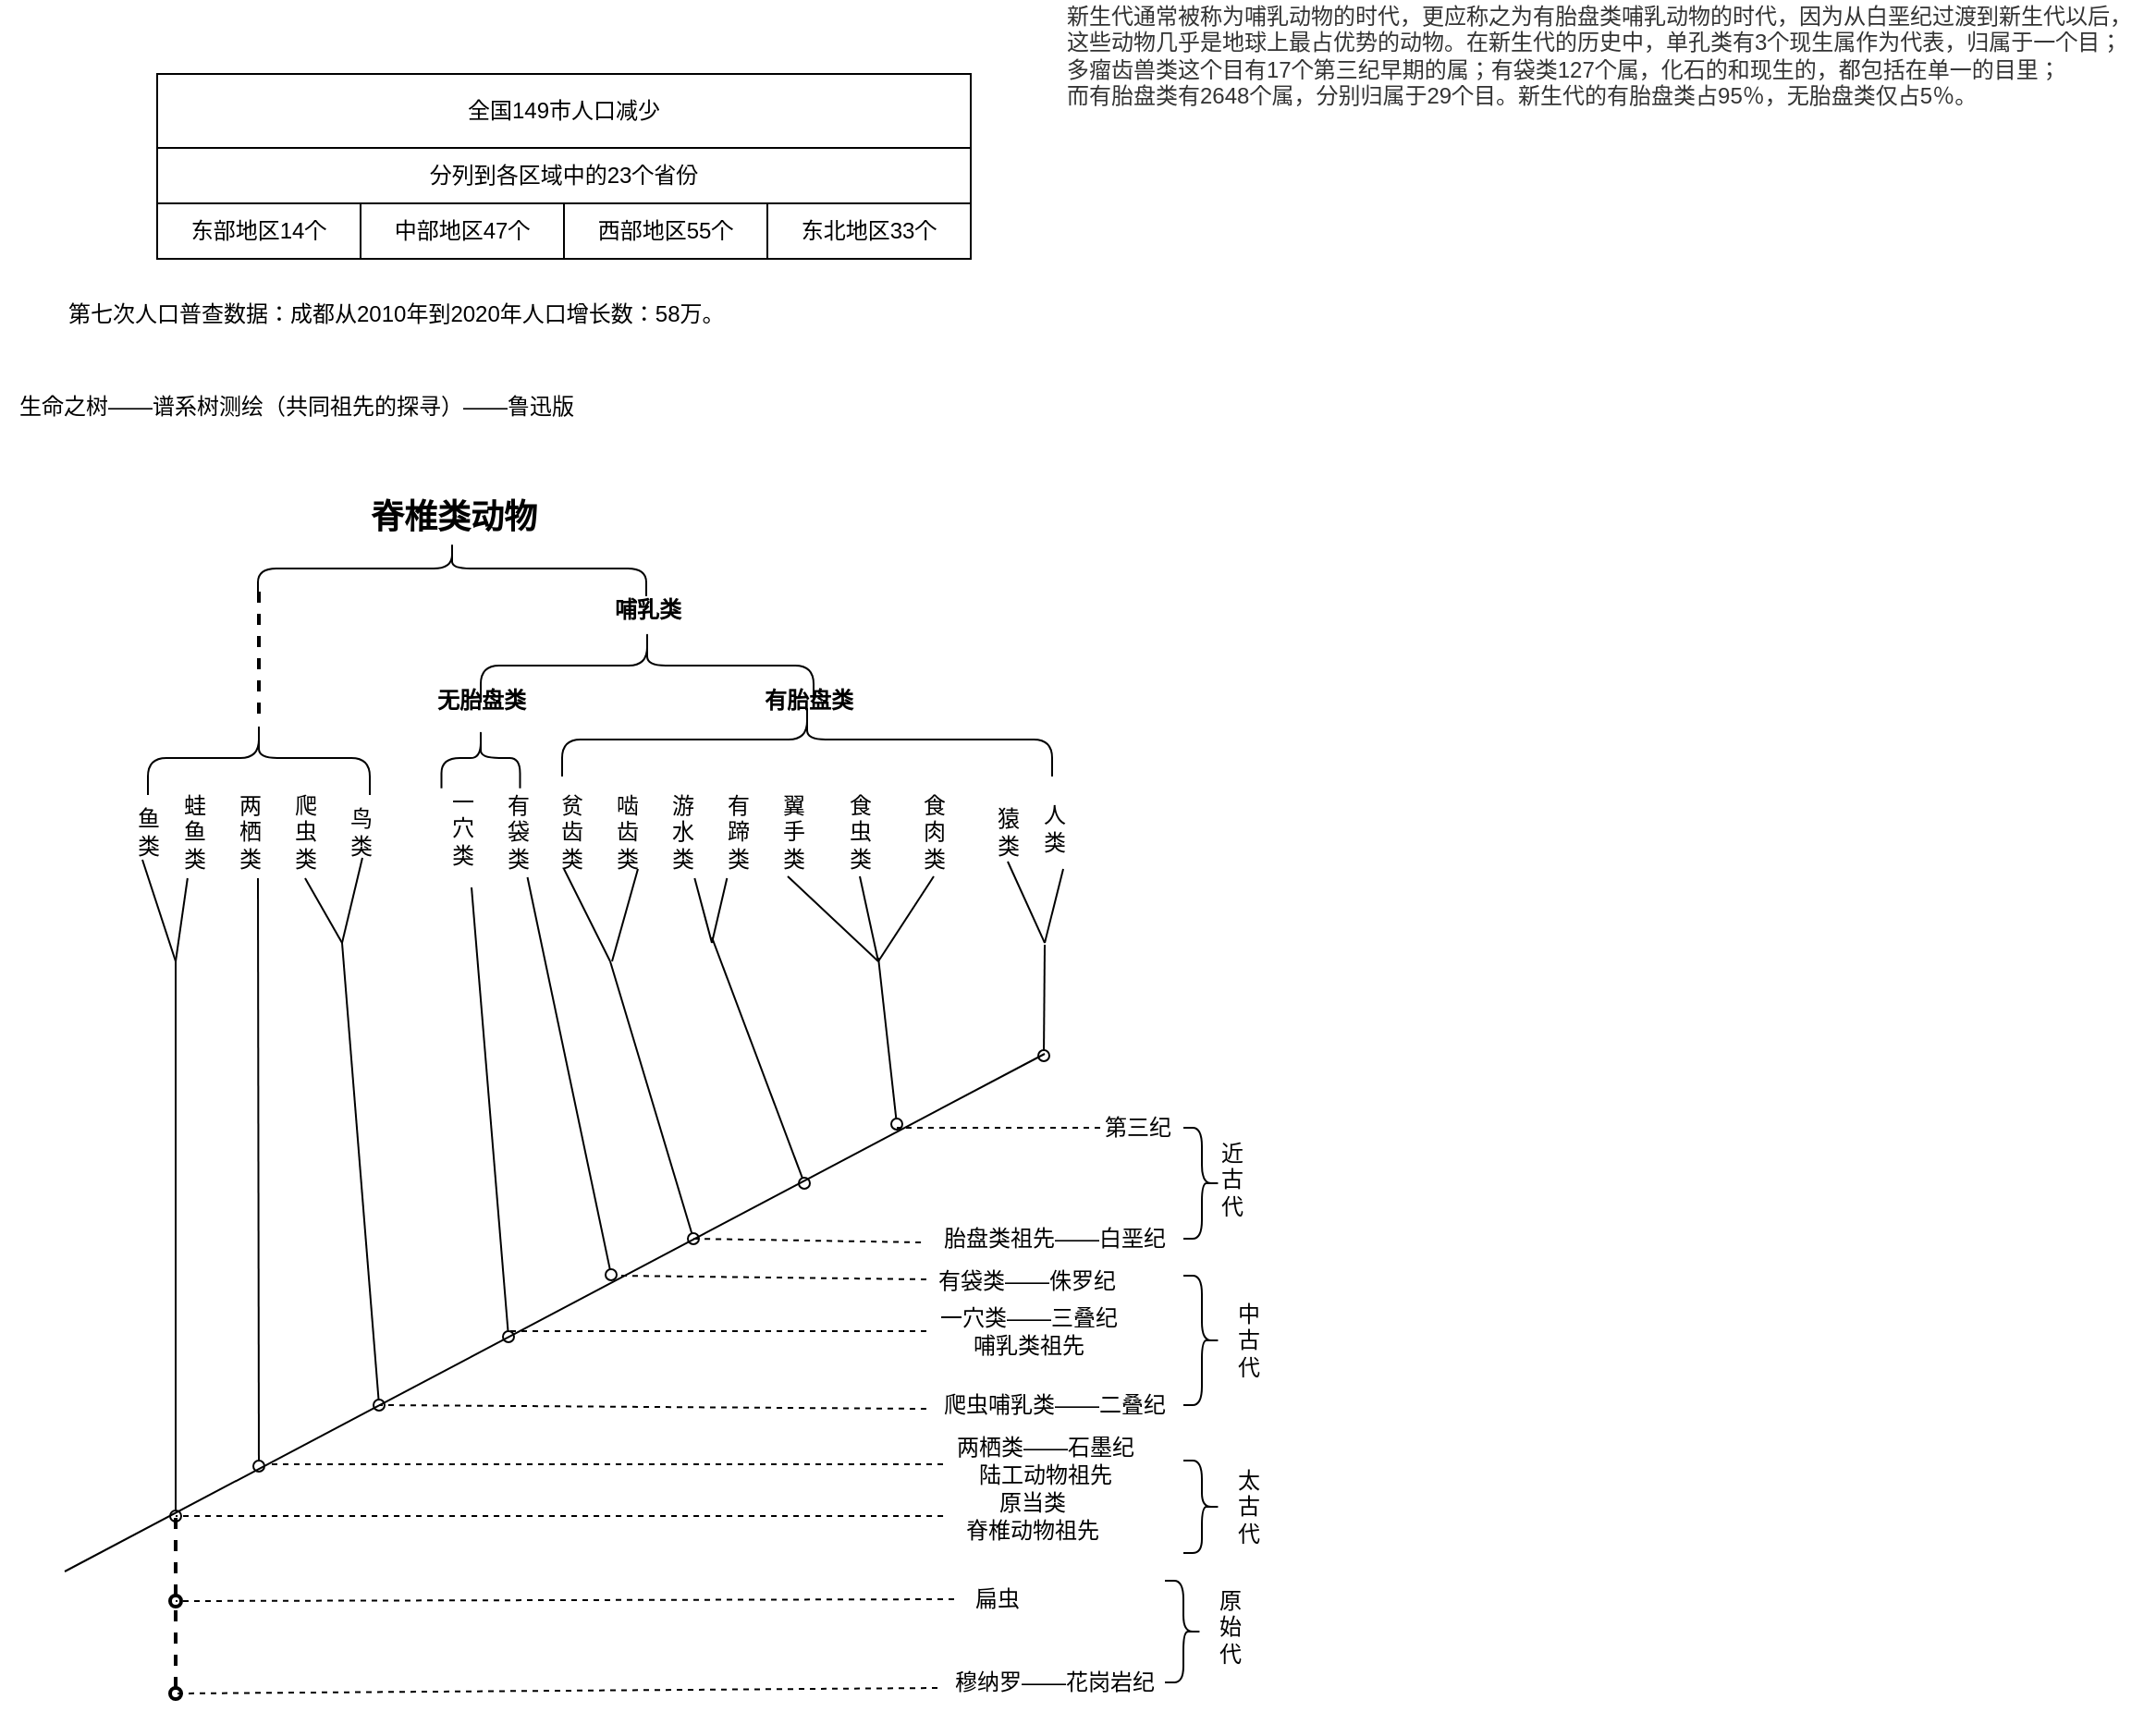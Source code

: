 <mxfile version="14.9.6" type="github">
  <diagram id="l7Ko_PinxQo50UgZ7-K5" name="Page-1">
    <mxGraphModel dx="765" dy="731" grid="1" gridSize="10" guides="1" tooltips="1" connect="1" arrows="1" fold="1" page="1" pageScale="1" pageWidth="827" pageHeight="1169" math="0" shadow="0">
      <root>
        <mxCell id="0" />
        <mxCell id="1" parent="0" />
        <mxCell id="cFST7dc2pD31edWH3BOT-1" value="全国149市人口减少" style="rounded=0;whiteSpace=wrap;html=1;" parent="1" vertex="1">
          <mxGeometry x="90" y="80" width="440" height="40" as="geometry" />
        </mxCell>
        <mxCell id="cFST7dc2pD31edWH3BOT-2" value="分列到各区域中的23个省份" style="rounded=0;whiteSpace=wrap;html=1;" parent="1" vertex="1">
          <mxGeometry x="90" y="120" width="440" height="30" as="geometry" />
        </mxCell>
        <mxCell id="cFST7dc2pD31edWH3BOT-3" value="东部地区14个" style="rounded=0;whiteSpace=wrap;html=1;" parent="1" vertex="1">
          <mxGeometry x="90" y="150" width="110" height="30" as="geometry" />
        </mxCell>
        <mxCell id="cFST7dc2pD31edWH3BOT-4" value="中部地区47个" style="rounded=0;whiteSpace=wrap;html=1;" parent="1" vertex="1">
          <mxGeometry x="200" y="150" width="110" height="30" as="geometry" />
        </mxCell>
        <mxCell id="cFST7dc2pD31edWH3BOT-5" value="西部地区55个" style="rounded=0;whiteSpace=wrap;html=1;" parent="1" vertex="1">
          <mxGeometry x="310" y="150" width="110" height="30" as="geometry" />
        </mxCell>
        <mxCell id="cFST7dc2pD31edWH3BOT-6" value="东北地区33个" style="rounded=0;whiteSpace=wrap;html=1;" parent="1" vertex="1">
          <mxGeometry x="420" y="150" width="110" height="30" as="geometry" />
        </mxCell>
        <mxCell id="VBDfhCNgzuD13jIUxgFp-1" value="第七次人口普查数据：成都从2010年到2020年人口增长数：58万。" style="text;html=1;align=left;verticalAlign=middle;resizable=0;points=[];autosize=1;strokeColor=none;" parent="1" vertex="1">
          <mxGeometry x="40" y="200" width="370" height="20" as="geometry" />
        </mxCell>
        <mxCell id="sI_rSDqrXAOF6AItgc4k-2" value="" style="shape=curlyBracket;whiteSpace=wrap;html=1;rounded=1;flipH=1;rotation=-90;" vertex="1" parent="1">
          <mxGeometry x="234.5" y="242.5" width="30" height="210" as="geometry" />
        </mxCell>
        <mxCell id="sI_rSDqrXAOF6AItgc4k-3" value="&lt;font style=&quot;font-size: 18px&quot;&gt;&lt;b&gt;脊椎类动物&lt;/b&gt;&lt;/font&gt;" style="text;html=1;align=center;verticalAlign=middle;resizable=0;points=[];autosize=1;strokeColor=none;" vertex="1" parent="1">
          <mxGeometry x="194.5" y="310" width="110" height="20" as="geometry" />
        </mxCell>
        <mxCell id="sI_rSDqrXAOF6AItgc4k-4" value="" style="shape=curlyBracket;whiteSpace=wrap;html=1;rounded=1;flipH=1;rotation=-90;" vertex="1" parent="1">
          <mxGeometry x="125" y="390" width="40" height="120" as="geometry" />
        </mxCell>
        <mxCell id="sI_rSDqrXAOF6AItgc4k-5" value="鱼&lt;br&gt;类" style="text;html=1;align=center;verticalAlign=middle;resizable=0;points=[];autosize=1;strokeColor=none;" vertex="1" parent="1">
          <mxGeometry x="70" y="475" width="30" height="30" as="geometry" />
        </mxCell>
        <mxCell id="sI_rSDqrXAOF6AItgc4k-6" value="蛙&lt;br&gt;鱼&lt;br&gt;类" style="text;html=1;align=center;verticalAlign=middle;resizable=0;points=[];autosize=1;strokeColor=none;" vertex="1" parent="1">
          <mxGeometry x="95" y="465" width="30" height="50" as="geometry" />
        </mxCell>
        <mxCell id="sI_rSDqrXAOF6AItgc4k-7" value="两&lt;br&gt;栖&lt;br&gt;类" style="text;html=1;align=center;verticalAlign=middle;resizable=0;points=[];autosize=1;strokeColor=none;" vertex="1" parent="1">
          <mxGeometry x="125" y="465" width="30" height="50" as="geometry" />
        </mxCell>
        <mxCell id="sI_rSDqrXAOF6AItgc4k-8" value="爬&lt;br&gt;虫&lt;br&gt;类" style="text;html=1;align=center;verticalAlign=middle;resizable=0;points=[];autosize=1;strokeColor=none;" vertex="1" parent="1">
          <mxGeometry x="155" y="465" width="30" height="50" as="geometry" />
        </mxCell>
        <mxCell id="sI_rSDqrXAOF6AItgc4k-9" value="鸟&lt;br&gt;类" style="text;html=1;align=center;verticalAlign=middle;resizable=0;points=[];autosize=1;strokeColor=none;" vertex="1" parent="1">
          <mxGeometry x="185" y="475" width="30" height="30" as="geometry" />
        </mxCell>
        <mxCell id="sI_rSDqrXAOF6AItgc4k-10" value="一&lt;br&gt;穴&lt;br&gt;类" style="text;html=1;align=center;verticalAlign=middle;resizable=0;points=[];autosize=1;strokeColor=none;" vertex="1" parent="1">
          <mxGeometry x="240" y="462.5" width="30" height="50" as="geometry" />
        </mxCell>
        <mxCell id="sI_rSDqrXAOF6AItgc4k-11" value="有&lt;br&gt;袋&lt;br&gt;类" style="text;html=1;align=center;verticalAlign=middle;resizable=0;points=[];autosize=1;strokeColor=none;" vertex="1" parent="1">
          <mxGeometry x="270" y="464.5" width="30" height="50" as="geometry" />
        </mxCell>
        <mxCell id="sI_rSDqrXAOF6AItgc4k-12" value="贫&lt;br&gt;齿&lt;br&gt;类" style="text;html=1;align=center;verticalAlign=middle;resizable=0;points=[];autosize=1;strokeColor=none;" vertex="1" parent="1">
          <mxGeometry x="299" y="465" width="30" height="50" as="geometry" />
        </mxCell>
        <mxCell id="sI_rSDqrXAOF6AItgc4k-14" value="生命之树——谱系树测绘（共同祖先的探寻）——鲁迅版" style="text;html=1;align=center;verticalAlign=middle;resizable=0;points=[];autosize=1;strokeColor=none;" vertex="1" parent="1">
          <mxGeometry x="5" y="250" width="320" height="20" as="geometry" />
        </mxCell>
        <mxCell id="sI_rSDqrXAOF6AItgc4k-15" value="啮&lt;br&gt;齿&lt;br&gt;类" style="text;html=1;align=center;verticalAlign=middle;resizable=0;points=[];autosize=1;strokeColor=none;" vertex="1" parent="1">
          <mxGeometry x="329" y="465" width="30" height="50" as="geometry" />
        </mxCell>
        <mxCell id="sI_rSDqrXAOF6AItgc4k-16" value="游&lt;br&gt;水&lt;br&gt;类" style="text;html=1;align=center;verticalAlign=middle;resizable=0;points=[];autosize=1;strokeColor=none;" vertex="1" parent="1">
          <mxGeometry x="359" y="465" width="30" height="50" as="geometry" />
        </mxCell>
        <mxCell id="sI_rSDqrXAOF6AItgc4k-17" value="&lt;span style=&quot;color: rgb(51 , 51 , 51) ; font-family: &amp;#34;arial&amp;#34; , &amp;#34;pingfang sc&amp;#34; , &amp;#34;microsoft yahei&amp;#34; , sans-serif ; background-color: rgb(255 , 255 , 255)&quot;&gt;&lt;font style=&quot;font-size: 12px&quot;&gt;新生代通常被称为哺乳动物的时代，更应称之为有胎盘类哺乳动物的时代，因为从白垩纪过渡到新生代以后，&lt;br&gt;这些动物几乎是地球上最占优势的动物。在新生代的历史中，单孔类有3个现生属作为代表，归属于一个目；&lt;br&gt;多瘤齿兽类这个目有17个第三纪早期的属；有袋类127个属，化石的和现生的，都包括在单一的目里；&lt;br&gt;而有胎盘类有2648个属，分别归属于29个目。新生代的有胎盘类占95％，无胎盘类仅占5％。&lt;/font&gt;&lt;/span&gt;" style="text;html=1;align=left;verticalAlign=middle;resizable=0;points=[];autosize=1;strokeColor=none;" vertex="1" parent="1">
          <mxGeometry x="580" y="40" width="590" height="60" as="geometry" />
        </mxCell>
        <mxCell id="sI_rSDqrXAOF6AItgc4k-18" value="有&lt;br&gt;蹄&lt;br&gt;类" style="text;html=1;align=center;verticalAlign=middle;resizable=0;points=[];autosize=1;strokeColor=none;" vertex="1" parent="1">
          <mxGeometry x="389" y="465" width="30" height="50" as="geometry" />
        </mxCell>
        <mxCell id="sI_rSDqrXAOF6AItgc4k-19" value="翼&lt;br&gt;手&lt;br&gt;类" style="text;html=1;align=center;verticalAlign=middle;resizable=0;points=[];autosize=1;strokeColor=none;" vertex="1" parent="1">
          <mxGeometry x="419" y="465" width="30" height="50" as="geometry" />
        </mxCell>
        <mxCell id="sI_rSDqrXAOF6AItgc4k-20" value="食&lt;br&gt;虫&lt;br&gt;类" style="text;html=1;align=center;verticalAlign=middle;resizable=0;points=[];autosize=1;strokeColor=none;" vertex="1" parent="1">
          <mxGeometry x="455" y="465" width="30" height="50" as="geometry" />
        </mxCell>
        <mxCell id="sI_rSDqrXAOF6AItgc4k-21" value="食&lt;br&gt;肉&lt;br&gt;类" style="text;html=1;align=center;verticalAlign=middle;resizable=0;points=[];autosize=1;strokeColor=none;" vertex="1" parent="1">
          <mxGeometry x="495" y="465" width="30" height="50" as="geometry" />
        </mxCell>
        <mxCell id="sI_rSDqrXAOF6AItgc4k-22" value="猿&lt;br&gt;类" style="text;html=1;align=center;verticalAlign=middle;resizable=0;points=[];autosize=1;strokeColor=none;" vertex="1" parent="1">
          <mxGeometry x="535" y="475" width="30" height="30" as="geometry" />
        </mxCell>
        <mxCell id="sI_rSDqrXAOF6AItgc4k-23" value="人&lt;br&gt;类" style="text;html=1;align=center;verticalAlign=middle;resizable=0;points=[];autosize=1;strokeColor=none;" vertex="1" parent="1">
          <mxGeometry x="560" y="472.5" width="30" height="30" as="geometry" />
        </mxCell>
        <mxCell id="sI_rSDqrXAOF6AItgc4k-24" value="" style="shape=curlyBracket;whiteSpace=wrap;html=1;rounded=1;flipH=1;rotation=-90;" vertex="1" parent="1">
          <mxGeometry x="248.62" y="428.75" width="32.75" height="42.5" as="geometry" />
        </mxCell>
        <mxCell id="sI_rSDqrXAOF6AItgc4k-25" value="" style="shape=curlyBracket;whiteSpace=wrap;html=1;rounded=1;flipH=1;rotation=-90;" vertex="1" parent="1">
          <mxGeometry x="421.5" y="307.5" width="40" height="265" as="geometry" />
        </mxCell>
        <mxCell id="sI_rSDqrXAOF6AItgc4k-26" value="&lt;b&gt;无胎盘类&lt;/b&gt;" style="text;html=1;align=center;verticalAlign=middle;resizable=0;points=[];autosize=1;strokeColor=none;" vertex="1" parent="1">
          <mxGeometry x="234.99" y="408.75" width="60" height="20" as="geometry" />
        </mxCell>
        <mxCell id="sI_rSDqrXAOF6AItgc4k-27" value="&lt;b&gt;有胎盘类&lt;/b&gt;" style="text;html=1;align=center;verticalAlign=middle;resizable=0;points=[];autosize=1;strokeColor=none;" vertex="1" parent="1">
          <mxGeometry x="411.5" y="408.75" width="60" height="20" as="geometry" />
        </mxCell>
        <mxCell id="sI_rSDqrXAOF6AItgc4k-28" value="" style="shape=curlyBracket;whiteSpace=wrap;html=1;rounded=1;flipH=1;rotation=-90;" vertex="1" parent="1">
          <mxGeometry x="335" y="310" width="40" height="180" as="geometry" />
        </mxCell>
        <mxCell id="sI_rSDqrXAOF6AItgc4k-29" value="&lt;b&gt;哺乳类&lt;/b&gt;" style="text;html=1;align=center;verticalAlign=middle;resizable=0;points=[];autosize=1;strokeColor=none;" vertex="1" parent="1">
          <mxGeometry x="330" y="360" width="50" height="20" as="geometry" />
        </mxCell>
        <mxCell id="sI_rSDqrXAOF6AItgc4k-30" value="" style="line;strokeWidth=2;direction=south;html=1;dashed=1;" vertex="1" parent="1">
          <mxGeometry x="140" y="360" width="10" height="70" as="geometry" />
        </mxCell>
        <mxCell id="sI_rSDqrXAOF6AItgc4k-37" value="" style="endArrow=none;html=1;" edge="1" parent="1">
          <mxGeometry width="50" height="50" relative="1" as="geometry">
            <mxPoint x="40" y="890" as="sourcePoint" />
            <mxPoint x="570" y="610" as="targetPoint" />
          </mxGeometry>
        </mxCell>
        <mxCell id="sI_rSDqrXAOF6AItgc4k-38" value="" style="endArrow=none;html=1;startArrow=oval;startFill=0;" edge="1" parent="1">
          <mxGeometry width="50" height="50" relative="1" as="geometry">
            <mxPoint x="100" y="860" as="sourcePoint" />
            <mxPoint x="100" y="560" as="targetPoint" />
          </mxGeometry>
        </mxCell>
        <mxCell id="sI_rSDqrXAOF6AItgc4k-39" value="" style="endArrow=none;html=1;startArrow=oval;startFill=0;" edge="1" parent="1">
          <mxGeometry width="50" height="50" relative="1" as="geometry">
            <mxPoint x="145" y="833" as="sourcePoint" />
            <mxPoint x="144.5" y="515" as="targetPoint" />
          </mxGeometry>
        </mxCell>
        <mxCell id="sI_rSDqrXAOF6AItgc4k-40" value="" style="endArrow=none;html=1;startArrow=oval;startFill=0;" edge="1" parent="1">
          <mxGeometry width="50" height="50" relative="1" as="geometry">
            <mxPoint x="210" y="800" as="sourcePoint" />
            <mxPoint x="190" y="550" as="targetPoint" />
          </mxGeometry>
        </mxCell>
        <mxCell id="sI_rSDqrXAOF6AItgc4k-42" value="" style="endArrow=none;html=1;entryX=0.4;entryY=1;entryDx=0;entryDy=0;entryPerimeter=0;" edge="1" parent="1" target="sI_rSDqrXAOF6AItgc4k-5">
          <mxGeometry width="50" height="50" relative="1" as="geometry">
            <mxPoint x="100" y="560" as="sourcePoint" />
            <mxPoint x="400" y="660" as="targetPoint" />
          </mxGeometry>
        </mxCell>
        <mxCell id="sI_rSDqrXAOF6AItgc4k-43" value="" style="endArrow=none;html=1;" edge="1" parent="1" target="sI_rSDqrXAOF6AItgc4k-6">
          <mxGeometry width="50" height="50" relative="1" as="geometry">
            <mxPoint x="100" y="560" as="sourcePoint" />
            <mxPoint x="92" y="515" as="targetPoint" />
          </mxGeometry>
        </mxCell>
        <mxCell id="sI_rSDqrXAOF6AItgc4k-44" value="" style="endArrow=none;html=1;entryX=0.5;entryY=1;entryDx=0;entryDy=0;entryPerimeter=0;" edge="1" parent="1" target="sI_rSDqrXAOF6AItgc4k-8">
          <mxGeometry width="50" height="50" relative="1" as="geometry">
            <mxPoint x="190" y="550" as="sourcePoint" />
            <mxPoint x="102" y="525" as="targetPoint" />
          </mxGeometry>
        </mxCell>
        <mxCell id="sI_rSDqrXAOF6AItgc4k-45" value="" style="endArrow=none;html=1;entryX=0.533;entryY=0.967;entryDx=0;entryDy=0;entryPerimeter=0;" edge="1" parent="1" target="sI_rSDqrXAOF6AItgc4k-9">
          <mxGeometry width="50" height="50" relative="1" as="geometry">
            <mxPoint x="190" y="550" as="sourcePoint" />
            <mxPoint x="112" y="535" as="targetPoint" />
          </mxGeometry>
        </mxCell>
        <mxCell id="sI_rSDqrXAOF6AItgc4k-46" value="" style="endArrow=none;html=1;" edge="1" parent="1">
          <mxGeometry width="50" height="50" relative="1" as="geometry">
            <mxPoint x="335" y="560" as="sourcePoint" />
            <mxPoint x="310" y="510" as="targetPoint" />
          </mxGeometry>
        </mxCell>
        <mxCell id="sI_rSDqrXAOF6AItgc4k-47" value="" style="endArrow=none;html=1;startArrow=oval;startFill=0;entryX=0.667;entryY=1.15;entryDx=0;entryDy=0;entryPerimeter=0;" edge="1" parent="1" target="sI_rSDqrXAOF6AItgc4k-10">
          <mxGeometry width="50" height="50" relative="1" as="geometry">
            <mxPoint x="280" y="763" as="sourcePoint" />
            <mxPoint x="280.99" y="530.5" as="targetPoint" />
          </mxGeometry>
        </mxCell>
        <mxCell id="sI_rSDqrXAOF6AItgc4k-48" value="" style="endArrow=none;html=1;startArrow=oval;startFill=0;" edge="1" parent="1" target="sI_rSDqrXAOF6AItgc4k-11">
          <mxGeometry width="50" height="50" relative="1" as="geometry">
            <mxPoint x="335.5" y="729.5" as="sourcePoint" />
            <mxPoint x="335" y="515" as="targetPoint" />
          </mxGeometry>
        </mxCell>
        <mxCell id="sI_rSDqrXAOF6AItgc4k-49" value="" style="endArrow=none;html=1;startArrow=oval;startFill=0;" edge="1" parent="1">
          <mxGeometry width="50" height="50" relative="1" as="geometry">
            <mxPoint x="380" y="710" as="sourcePoint" />
            <mxPoint x="335" y="560" as="targetPoint" />
          </mxGeometry>
        </mxCell>
        <mxCell id="sI_rSDqrXAOF6AItgc4k-51" value="" style="endArrow=none;html=1;" edge="1" parent="1">
          <mxGeometry width="50" height="50" relative="1" as="geometry">
            <mxPoint x="336" y="560" as="sourcePoint" />
            <mxPoint x="350" y="510" as="targetPoint" />
          </mxGeometry>
        </mxCell>
        <mxCell id="sI_rSDqrXAOF6AItgc4k-52" value="" style="endArrow=none;html=1;" edge="1" parent="1" target="sI_rSDqrXAOF6AItgc4k-16">
          <mxGeometry width="50" height="50" relative="1" as="geometry">
            <mxPoint x="390" y="550" as="sourcePoint" />
            <mxPoint x="337" y="525" as="targetPoint" />
          </mxGeometry>
        </mxCell>
        <mxCell id="sI_rSDqrXAOF6AItgc4k-53" value="" style="endArrow=none;html=1;" edge="1" parent="1" target="sI_rSDqrXAOF6AItgc4k-18">
          <mxGeometry width="50" height="50" relative="1" as="geometry">
            <mxPoint x="390" y="550" as="sourcePoint" />
            <mxPoint x="347" y="535" as="targetPoint" />
          </mxGeometry>
        </mxCell>
        <mxCell id="sI_rSDqrXAOF6AItgc4k-54" value="" style="endArrow=none;html=1;startArrow=oval;startFill=0;" edge="1" parent="1">
          <mxGeometry width="50" height="50" relative="1" as="geometry">
            <mxPoint x="440" y="680" as="sourcePoint" />
            <mxPoint x="390" y="547" as="targetPoint" />
          </mxGeometry>
        </mxCell>
        <mxCell id="sI_rSDqrXAOF6AItgc4k-55" value="" style="endArrow=none;html=1;entryX=0.4;entryY=0.98;entryDx=0;entryDy=0;entryPerimeter=0;" edge="1" parent="1" target="sI_rSDqrXAOF6AItgc4k-19">
          <mxGeometry width="50" height="50" relative="1" as="geometry">
            <mxPoint x="480" y="560" as="sourcePoint" />
            <mxPoint x="390.667" y="525" as="targetPoint" />
          </mxGeometry>
        </mxCell>
        <mxCell id="sI_rSDqrXAOF6AItgc4k-56" value="" style="endArrow=none;html=1;entryX=0.5;entryY=0.98;entryDx=0;entryDy=0;entryPerimeter=0;" edge="1" parent="1" target="sI_rSDqrXAOF6AItgc4k-20">
          <mxGeometry width="50" height="50" relative="1" as="geometry">
            <mxPoint x="480" y="560" as="sourcePoint" />
            <mxPoint x="400.667" y="535" as="targetPoint" />
          </mxGeometry>
        </mxCell>
        <mxCell id="sI_rSDqrXAOF6AItgc4k-57" value="" style="endArrow=none;html=1;entryX=0.5;entryY=0.98;entryDx=0;entryDy=0;entryPerimeter=0;" edge="1" parent="1" target="sI_rSDqrXAOF6AItgc4k-21">
          <mxGeometry width="50" height="50" relative="1" as="geometry">
            <mxPoint x="480" y="560" as="sourcePoint" />
            <mxPoint x="410.667" y="545" as="targetPoint" />
          </mxGeometry>
        </mxCell>
        <mxCell id="sI_rSDqrXAOF6AItgc4k-58" value="" style="endArrow=none;html=1;startArrow=oval;startFill=0;" edge="1" parent="1">
          <mxGeometry width="50" height="50" relative="1" as="geometry">
            <mxPoint x="490" y="648" as="sourcePoint" />
            <mxPoint x="480" y="558" as="targetPoint" />
          </mxGeometry>
        </mxCell>
        <mxCell id="sI_rSDqrXAOF6AItgc4k-59" value="" style="endArrow=none;html=1;entryX=0.5;entryY=1.033;entryDx=0;entryDy=0;entryPerimeter=0;" edge="1" parent="1" target="sI_rSDqrXAOF6AItgc4k-22">
          <mxGeometry width="50" height="50" relative="1" as="geometry">
            <mxPoint x="570" y="550" as="sourcePoint" />
            <mxPoint x="520" y="524" as="targetPoint" />
          </mxGeometry>
        </mxCell>
        <mxCell id="sI_rSDqrXAOF6AItgc4k-60" value="" style="endArrow=none;html=1;entryX=0.667;entryY=1.25;entryDx=0;entryDy=0;entryPerimeter=0;" edge="1" parent="1" target="sI_rSDqrXAOF6AItgc4k-23">
          <mxGeometry width="50" height="50" relative="1" as="geometry">
            <mxPoint x="570" y="550" as="sourcePoint" />
            <mxPoint x="530" y="534" as="targetPoint" />
          </mxGeometry>
        </mxCell>
        <mxCell id="sI_rSDqrXAOF6AItgc4k-61" value="" style="endArrow=none;html=1;startArrow=oval;startFill=0;" edge="1" parent="1">
          <mxGeometry width="50" height="50" relative="1" as="geometry">
            <mxPoint x="569.5" y="611" as="sourcePoint" />
            <mxPoint x="570" y="551" as="targetPoint" />
          </mxGeometry>
        </mxCell>
        <mxCell id="sI_rSDqrXAOF6AItgc4k-63" value="" style="endArrow=none;dashed=1;html=1;exitX=-0.014;exitY=0.6;exitDx=0;exitDy=0;exitPerimeter=0;" edge="1" parent="1" source="sI_rSDqrXAOF6AItgc4k-85">
          <mxGeometry width="50" height="50" relative="1" as="geometry">
            <mxPoint x="620" y="710" as="sourcePoint" />
            <mxPoint x="380" y="710" as="targetPoint" />
          </mxGeometry>
        </mxCell>
        <mxCell id="sI_rSDqrXAOF6AItgc4k-64" value="" style="endArrow=none;dashed=1;html=1;startArrow=none;exitX=0.009;exitY=0.45;exitDx=0;exitDy=0;exitPerimeter=0;" edge="1" parent="1" source="sI_rSDqrXAOF6AItgc4k-83">
          <mxGeometry width="50" height="50" relative="1" as="geometry">
            <mxPoint x="510" y="730" as="sourcePoint" />
            <mxPoint x="340" y="730" as="targetPoint" />
          </mxGeometry>
        </mxCell>
        <mxCell id="sI_rSDqrXAOF6AItgc4k-65" value="" style="endArrow=none;dashed=1;html=1;" edge="1" parent="1" source="sI_rSDqrXAOF6AItgc4k-80">
          <mxGeometry width="50" height="50" relative="1" as="geometry">
            <mxPoint x="650" y="750" as="sourcePoint" />
            <mxPoint x="280" y="760" as="targetPoint" />
          </mxGeometry>
        </mxCell>
        <mxCell id="sI_rSDqrXAOF6AItgc4k-66" value="" style="endArrow=none;dashed=1;html=1;exitX=0.007;exitY=0.6;exitDx=0;exitDy=0;exitPerimeter=0;" edge="1" parent="1" source="sI_rSDqrXAOF6AItgc4k-79">
          <mxGeometry width="50" height="50" relative="1" as="geometry">
            <mxPoint x="540" y="770" as="sourcePoint" />
            <mxPoint x="210" y="800" as="targetPoint" />
          </mxGeometry>
        </mxCell>
        <mxCell id="sI_rSDqrXAOF6AItgc4k-67" value="" style="endArrow=none;dashed=1;html=1;" edge="1" parent="1">
          <mxGeometry width="50" height="50" relative="1" as="geometry">
            <mxPoint x="515" y="832" as="sourcePoint" />
            <mxPoint x="150" y="832" as="targetPoint" />
          </mxGeometry>
        </mxCell>
        <mxCell id="sI_rSDqrXAOF6AItgc4k-68" value="" style="endArrow=none;dashed=1;html=1;exitX=-0.033;exitY=0.5;exitDx=0;exitDy=0;exitPerimeter=0;" edge="1" parent="1" source="sI_rSDqrXAOF6AItgc4k-77">
          <mxGeometry width="50" height="50" relative="1" as="geometry">
            <mxPoint x="535" y="864.531" as="sourcePoint" />
            <mxPoint x="100" y="860" as="targetPoint" />
          </mxGeometry>
        </mxCell>
        <mxCell id="sI_rSDqrXAOF6AItgc4k-70" value="" style="endArrow=none;dashed=1;html=1;exitX=0.1;exitY=0.5;exitDx=0;exitDy=0;exitPerimeter=0;" edge="1" parent="1" source="sI_rSDqrXAOF6AItgc4k-87">
          <mxGeometry width="50" height="50" relative="1" as="geometry">
            <mxPoint x="760" y="650" as="sourcePoint" />
            <mxPoint x="490" y="650" as="targetPoint" />
          </mxGeometry>
        </mxCell>
        <mxCell id="sI_rSDqrXAOF6AItgc4k-71" value="" style="endArrow=none;dashed=1;html=1;startArrow=oval;startFill=0;strokeWidth=2;" edge="1" parent="1">
          <mxGeometry width="50" height="50" relative="1" as="geometry">
            <mxPoint x="100" y="906" as="sourcePoint" />
            <mxPoint x="100" y="856" as="targetPoint" />
          </mxGeometry>
        </mxCell>
        <mxCell id="sI_rSDqrXAOF6AItgc4k-72" value="" style="endArrow=none;dashed=1;html=1;startArrow=oval;startFill=0;strokeWidth=2;" edge="1" parent="1">
          <mxGeometry width="50" height="50" relative="1" as="geometry">
            <mxPoint x="100" y="956" as="sourcePoint" />
            <mxPoint x="100" y="906" as="targetPoint" />
          </mxGeometry>
        </mxCell>
        <mxCell id="sI_rSDqrXAOF6AItgc4k-73" value="" style="endArrow=none;dashed=1;html=1;exitX=-0.075;exitY=0.5;exitDx=0;exitDy=0;exitPerimeter=0;" edge="1" parent="1" source="sI_rSDqrXAOF6AItgc4k-76">
          <mxGeometry width="50" height="50" relative="1" as="geometry">
            <mxPoint x="560" y="906" as="sourcePoint" />
            <mxPoint x="100" y="906" as="targetPoint" />
          </mxGeometry>
        </mxCell>
        <mxCell id="sI_rSDqrXAOF6AItgc4k-74" value="" style="endArrow=none;dashed=1;html=1;exitX=-0.025;exitY=0.65;exitDx=0;exitDy=0;exitPerimeter=0;" edge="1" parent="1" source="sI_rSDqrXAOF6AItgc4k-75">
          <mxGeometry width="50" height="50" relative="1" as="geometry">
            <mxPoint x="560" y="956" as="sourcePoint" />
            <mxPoint x="100" y="956" as="targetPoint" />
          </mxGeometry>
        </mxCell>
        <mxCell id="sI_rSDqrXAOF6AItgc4k-75" value="穆纳罗——花岗岩纪" style="text;html=1;align=center;verticalAlign=middle;resizable=0;points=[];autosize=1;strokeColor=none;" vertex="1" parent="1">
          <mxGeometry x="515" y="940" width="120" height="20" as="geometry" />
        </mxCell>
        <mxCell id="sI_rSDqrXAOF6AItgc4k-76" value="扁虫" style="text;html=1;align=center;verticalAlign=middle;resizable=0;points=[];autosize=1;strokeColor=none;" vertex="1" parent="1">
          <mxGeometry x="524" y="895" width="40" height="20" as="geometry" />
        </mxCell>
        <mxCell id="sI_rSDqrXAOF6AItgc4k-77" value="原当类&lt;br&gt;脊椎动物祖先" style="text;html=1;align=center;verticalAlign=middle;resizable=0;points=[];autosize=1;strokeColor=none;" vertex="1" parent="1">
          <mxGeometry x="518" y="845" width="90" height="30" as="geometry" />
        </mxCell>
        <mxCell id="sI_rSDqrXAOF6AItgc4k-78" value="两栖类——石墨纪&lt;br&gt;陆工动物祖先" style="text;html=1;align=center;verticalAlign=middle;resizable=0;points=[];autosize=1;strokeColor=none;" vertex="1" parent="1">
          <mxGeometry x="515" y="815" width="110" height="30" as="geometry" />
        </mxCell>
        <mxCell id="sI_rSDqrXAOF6AItgc4k-79" value="爬虫哺乳类——二叠纪" style="text;html=1;align=center;verticalAlign=middle;resizable=0;points=[];autosize=1;strokeColor=none;" vertex="1" parent="1">
          <mxGeometry x="505" y="790" width="140" height="20" as="geometry" />
        </mxCell>
        <mxCell id="sI_rSDqrXAOF6AItgc4k-80" value="一穴类——三叠纪&lt;br&gt;哺乳类祖先" style="text;html=1;align=center;verticalAlign=middle;resizable=0;points=[];autosize=1;strokeColor=none;" vertex="1" parent="1">
          <mxGeometry x="506" y="745" width="110" height="30" as="geometry" />
        </mxCell>
        <mxCell id="sI_rSDqrXAOF6AItgc4k-83" value="有袋类——侏罗纪" style="text;html=1;align=center;verticalAlign=middle;resizable=0;points=[];autosize=1;strokeColor=none;" vertex="1" parent="1">
          <mxGeometry x="505" y="723" width="110" height="20" as="geometry" />
        </mxCell>
        <mxCell id="sI_rSDqrXAOF6AItgc4k-85" value="胎盘类祖先——白垩纪" style="text;html=1;align=center;verticalAlign=middle;resizable=0;points=[];autosize=1;strokeColor=none;" vertex="1" parent="1">
          <mxGeometry x="505" y="700" width="140" height="20" as="geometry" />
        </mxCell>
        <mxCell id="sI_rSDqrXAOF6AItgc4k-87" value="第三纪" style="text;html=1;align=center;verticalAlign=middle;resizable=0;points=[];autosize=1;strokeColor=none;" vertex="1" parent="1">
          <mxGeometry x="595" y="640" width="50" height="20" as="geometry" />
        </mxCell>
        <mxCell id="sI_rSDqrXAOF6AItgc4k-88" value="" style="shape=curlyBracket;whiteSpace=wrap;html=1;rounded=1;flipH=1;" vertex="1" parent="1">
          <mxGeometry x="635" y="895" width="20" height="55" as="geometry" />
        </mxCell>
        <mxCell id="sI_rSDqrXAOF6AItgc4k-89" value="原&lt;br&gt;始&lt;br&gt;代" style="text;html=1;align=center;verticalAlign=middle;resizable=0;points=[];autosize=1;strokeColor=none;" vertex="1" parent="1">
          <mxGeometry x="655" y="895" width="30" height="50" as="geometry" />
        </mxCell>
        <mxCell id="sI_rSDqrXAOF6AItgc4k-90" value="" style="shape=curlyBracket;whiteSpace=wrap;html=1;rounded=1;flipH=1;" vertex="1" parent="1">
          <mxGeometry x="645" y="830" width="20" height="50" as="geometry" />
        </mxCell>
        <mxCell id="sI_rSDqrXAOF6AItgc4k-91" value="太&lt;br&gt;古&lt;br&gt;代" style="text;html=1;align=center;verticalAlign=middle;resizable=0;points=[];autosize=1;strokeColor=none;" vertex="1" parent="1">
          <mxGeometry x="665" y="830" width="30" height="50" as="geometry" />
        </mxCell>
        <mxCell id="sI_rSDqrXAOF6AItgc4k-92" value="" style="shape=curlyBracket;whiteSpace=wrap;html=1;rounded=1;flipH=1;" vertex="1" parent="1">
          <mxGeometry x="645" y="730" width="20" height="70" as="geometry" />
        </mxCell>
        <mxCell id="sI_rSDqrXAOF6AItgc4k-93" value="中&lt;br&gt;古&lt;br&gt;代" style="text;html=1;align=center;verticalAlign=middle;resizable=0;points=[];autosize=1;strokeColor=none;" vertex="1" parent="1">
          <mxGeometry x="665" y="740" width="30" height="50" as="geometry" />
        </mxCell>
        <mxCell id="sI_rSDqrXAOF6AItgc4k-94" value="" style="shape=curlyBracket;whiteSpace=wrap;html=1;rounded=1;flipH=1;" vertex="1" parent="1">
          <mxGeometry x="645" y="650" width="20" height="60" as="geometry" />
        </mxCell>
        <mxCell id="sI_rSDqrXAOF6AItgc4k-95" value="近&lt;br&gt;古&lt;br&gt;代" style="text;html=1;align=center;verticalAlign=middle;resizable=0;points=[];autosize=1;strokeColor=none;" vertex="1" parent="1">
          <mxGeometry x="656" y="653" width="30" height="50" as="geometry" />
        </mxCell>
      </root>
    </mxGraphModel>
  </diagram>
</mxfile>
